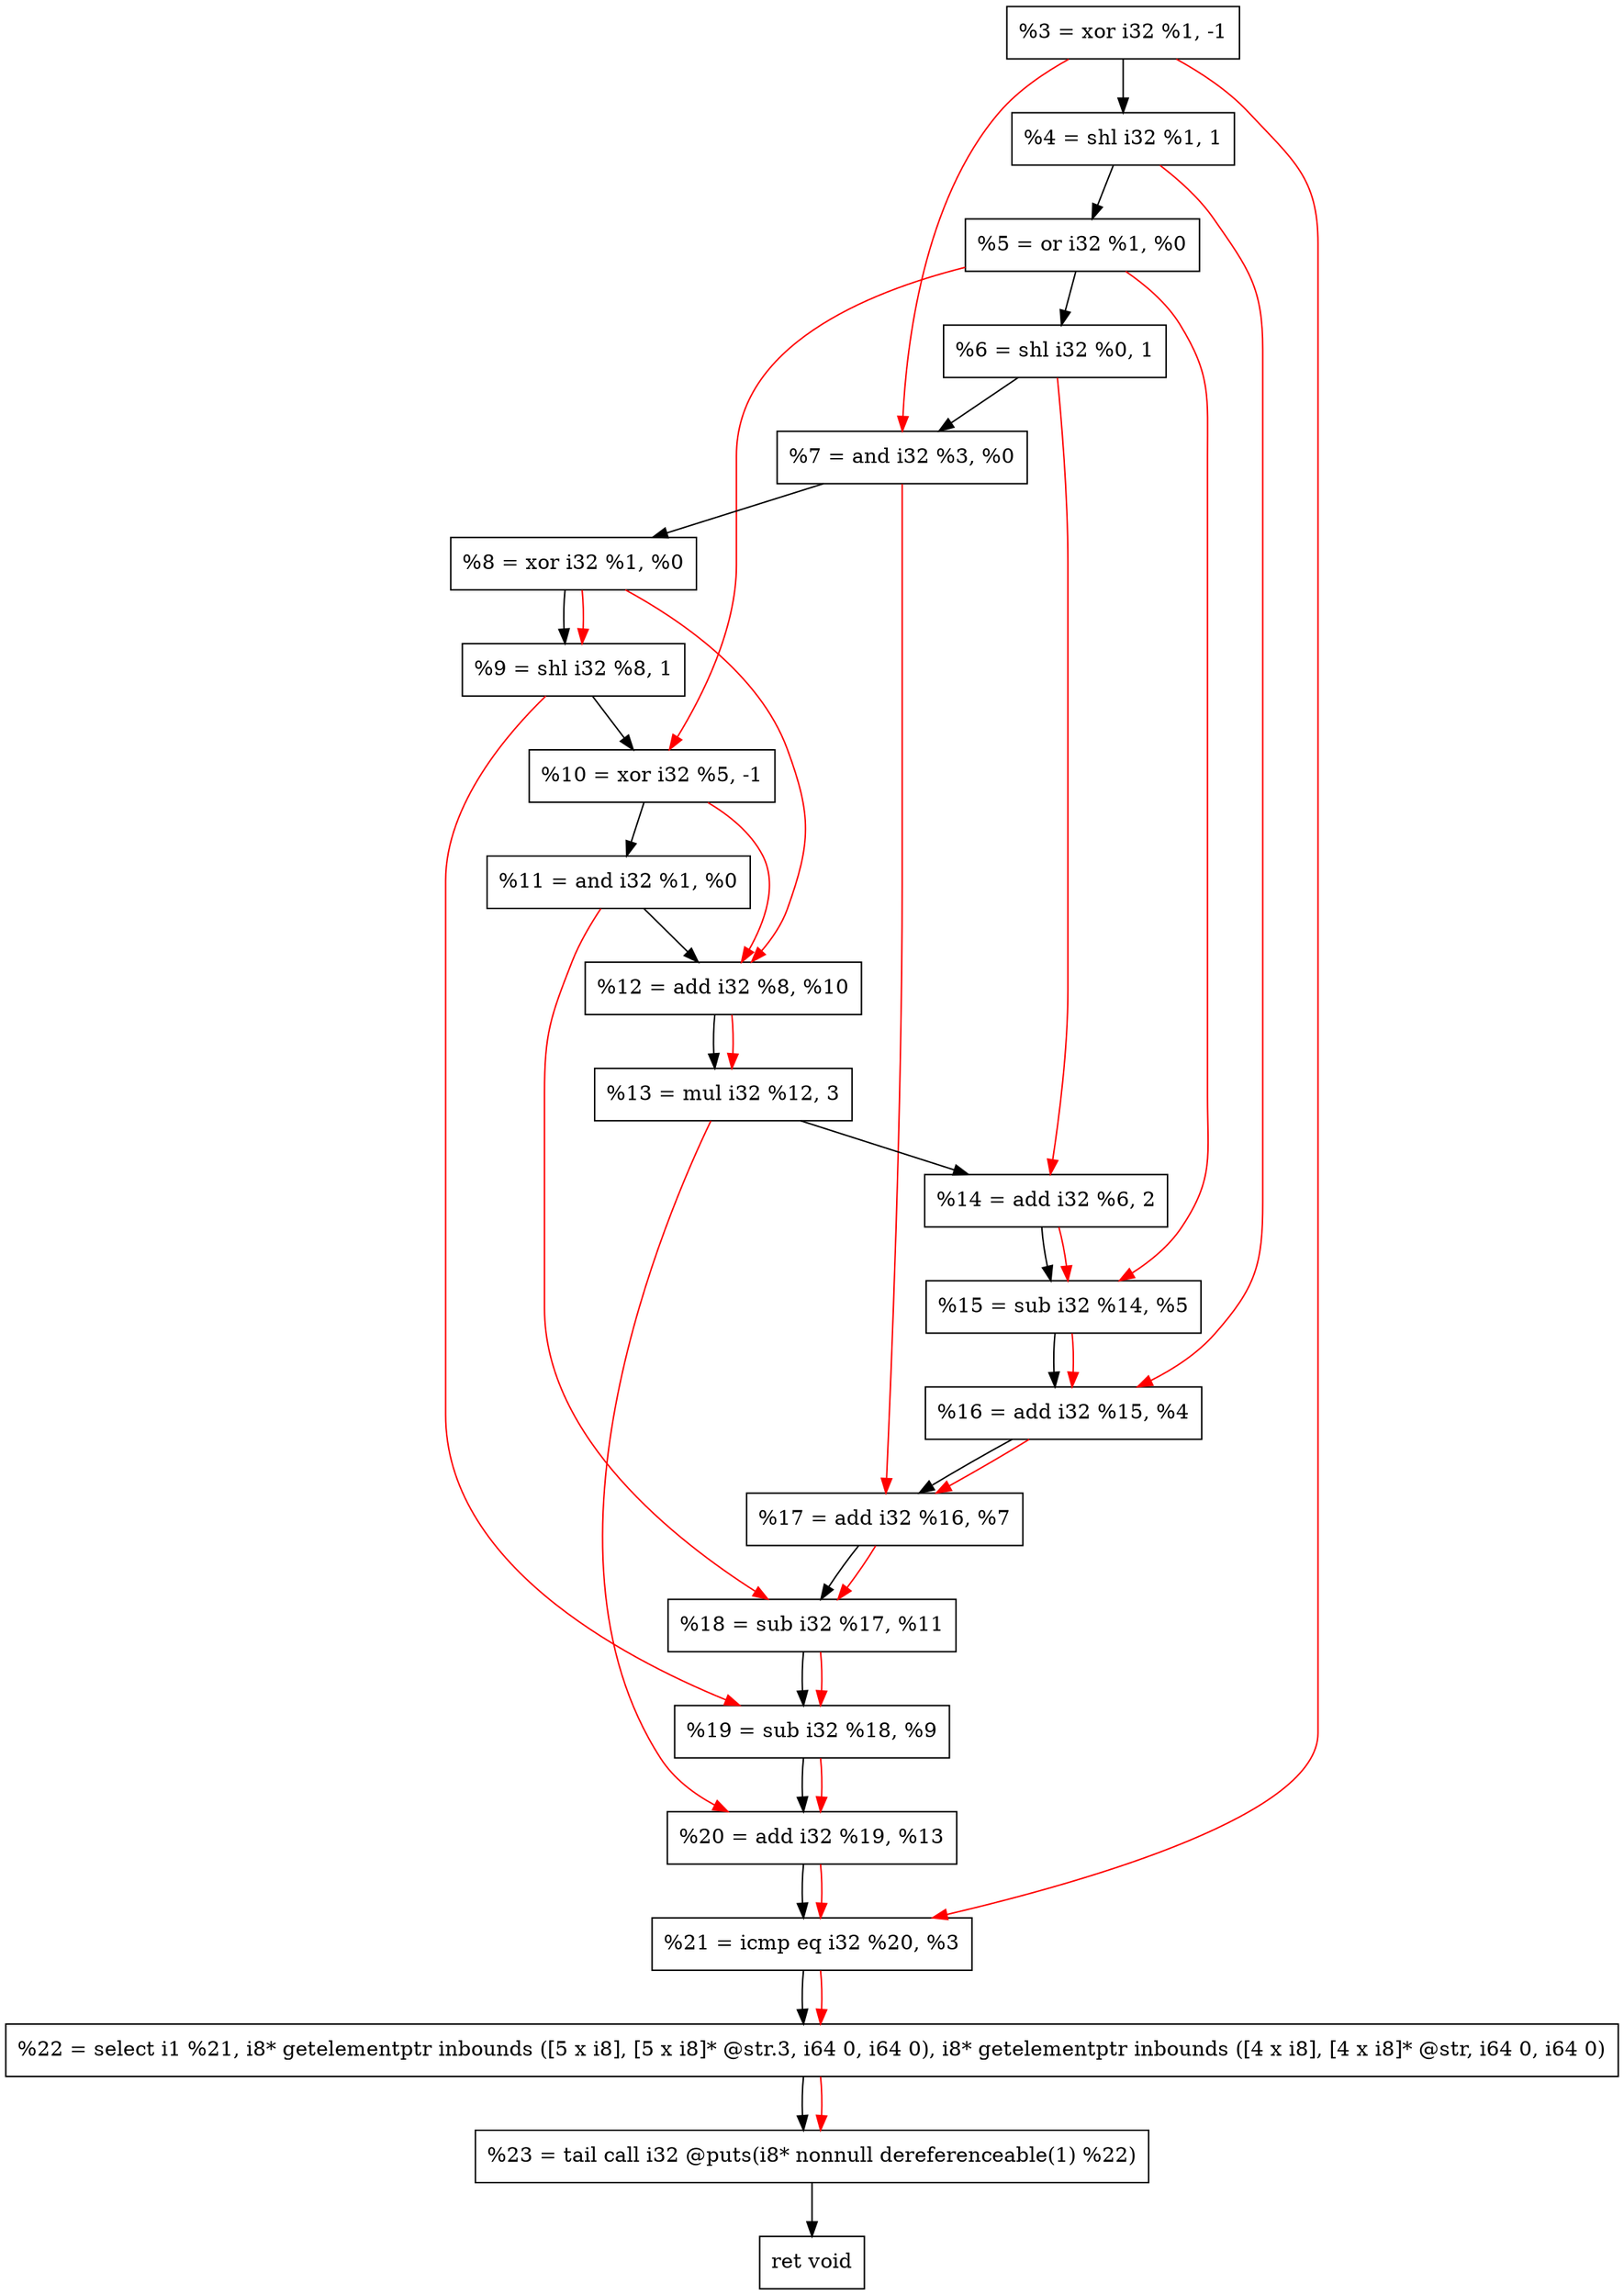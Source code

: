 digraph "DFG for'crackme' function" {
	Node0x18eba70[shape=record, label="  %3 = xor i32 %1, -1"];
	Node0x18ebb10[shape=record, label="  %4 = shl i32 %1, 1"];
	Node0x18ebbd0[shape=record, label="  %5 = or i32 %1, %0"];
	Node0x18ebc40[shape=record, label="  %6 = shl i32 %0, 1"];
	Node0x18ebcb0[shape=record, label="  %7 = and i32 %3, %0"];
	Node0x18ebd20[shape=record, label="  %8 = xor i32 %1, %0"];
	Node0x18ebd90[shape=record, label="  %9 = shl i32 %8, 1"];
	Node0x18ebe00[shape=record, label="  %10 = xor i32 %5, -1"];
	Node0x18ebe70[shape=record, label="  %11 = and i32 %1, %0"];
	Node0x18ebee0[shape=record, label="  %12 = add i32 %8, %10"];
	Node0x18ebf50[shape=record, label="  %13 = mul i32 %12, 3"];
	Node0x18ebff0[shape=record, label="  %14 = add i32 %6, 2"];
	Node0x18ec060[shape=record, label="  %15 = sub i32 %14, %5"];
	Node0x18ec0d0[shape=record, label="  %16 = add i32 %15, %4"];
	Node0x18ec140[shape=record, label="  %17 = add i32 %16, %7"];
	Node0x18ec1b0[shape=record, label="  %18 = sub i32 %17, %11"];
	Node0x18ec220[shape=record, label="  %19 = sub i32 %18, %9"];
	Node0x18ec290[shape=record, label="  %20 = add i32 %19, %13"];
	Node0x18ec300[shape=record, label="  %21 = icmp eq i32 %20, %3"];
	Node0x188c268[shape=record, label="  %22 = select i1 %21, i8* getelementptr inbounds ([5 x i8], [5 x i8]* @str.3, i64 0, i64 0), i8* getelementptr inbounds ([4 x i8], [4 x i8]* @str, i64 0, i64 0)"];
	Node0x18ec7a0[shape=record, label="  %23 = tail call i32 @puts(i8* nonnull dereferenceable(1) %22)"];
	Node0x18ec7f0[shape=record, label="  ret void"];
	Node0x18eba70 -> Node0x18ebb10;
	Node0x18ebb10 -> Node0x18ebbd0;
	Node0x18ebbd0 -> Node0x18ebc40;
	Node0x18ebc40 -> Node0x18ebcb0;
	Node0x18ebcb0 -> Node0x18ebd20;
	Node0x18ebd20 -> Node0x18ebd90;
	Node0x18ebd90 -> Node0x18ebe00;
	Node0x18ebe00 -> Node0x18ebe70;
	Node0x18ebe70 -> Node0x18ebee0;
	Node0x18ebee0 -> Node0x18ebf50;
	Node0x18ebf50 -> Node0x18ebff0;
	Node0x18ebff0 -> Node0x18ec060;
	Node0x18ec060 -> Node0x18ec0d0;
	Node0x18ec0d0 -> Node0x18ec140;
	Node0x18ec140 -> Node0x18ec1b0;
	Node0x18ec1b0 -> Node0x18ec220;
	Node0x18ec220 -> Node0x18ec290;
	Node0x18ec290 -> Node0x18ec300;
	Node0x18ec300 -> Node0x188c268;
	Node0x188c268 -> Node0x18ec7a0;
	Node0x18ec7a0 -> Node0x18ec7f0;
edge [color=red]
	Node0x18eba70 -> Node0x18ebcb0;
	Node0x18ebd20 -> Node0x18ebd90;
	Node0x18ebbd0 -> Node0x18ebe00;
	Node0x18ebd20 -> Node0x18ebee0;
	Node0x18ebe00 -> Node0x18ebee0;
	Node0x18ebee0 -> Node0x18ebf50;
	Node0x18ebc40 -> Node0x18ebff0;
	Node0x18ebff0 -> Node0x18ec060;
	Node0x18ebbd0 -> Node0x18ec060;
	Node0x18ec060 -> Node0x18ec0d0;
	Node0x18ebb10 -> Node0x18ec0d0;
	Node0x18ec0d0 -> Node0x18ec140;
	Node0x18ebcb0 -> Node0x18ec140;
	Node0x18ec140 -> Node0x18ec1b0;
	Node0x18ebe70 -> Node0x18ec1b0;
	Node0x18ec1b0 -> Node0x18ec220;
	Node0x18ebd90 -> Node0x18ec220;
	Node0x18ec220 -> Node0x18ec290;
	Node0x18ebf50 -> Node0x18ec290;
	Node0x18ec290 -> Node0x18ec300;
	Node0x18eba70 -> Node0x18ec300;
	Node0x18ec300 -> Node0x188c268;
	Node0x188c268 -> Node0x18ec7a0;
}
